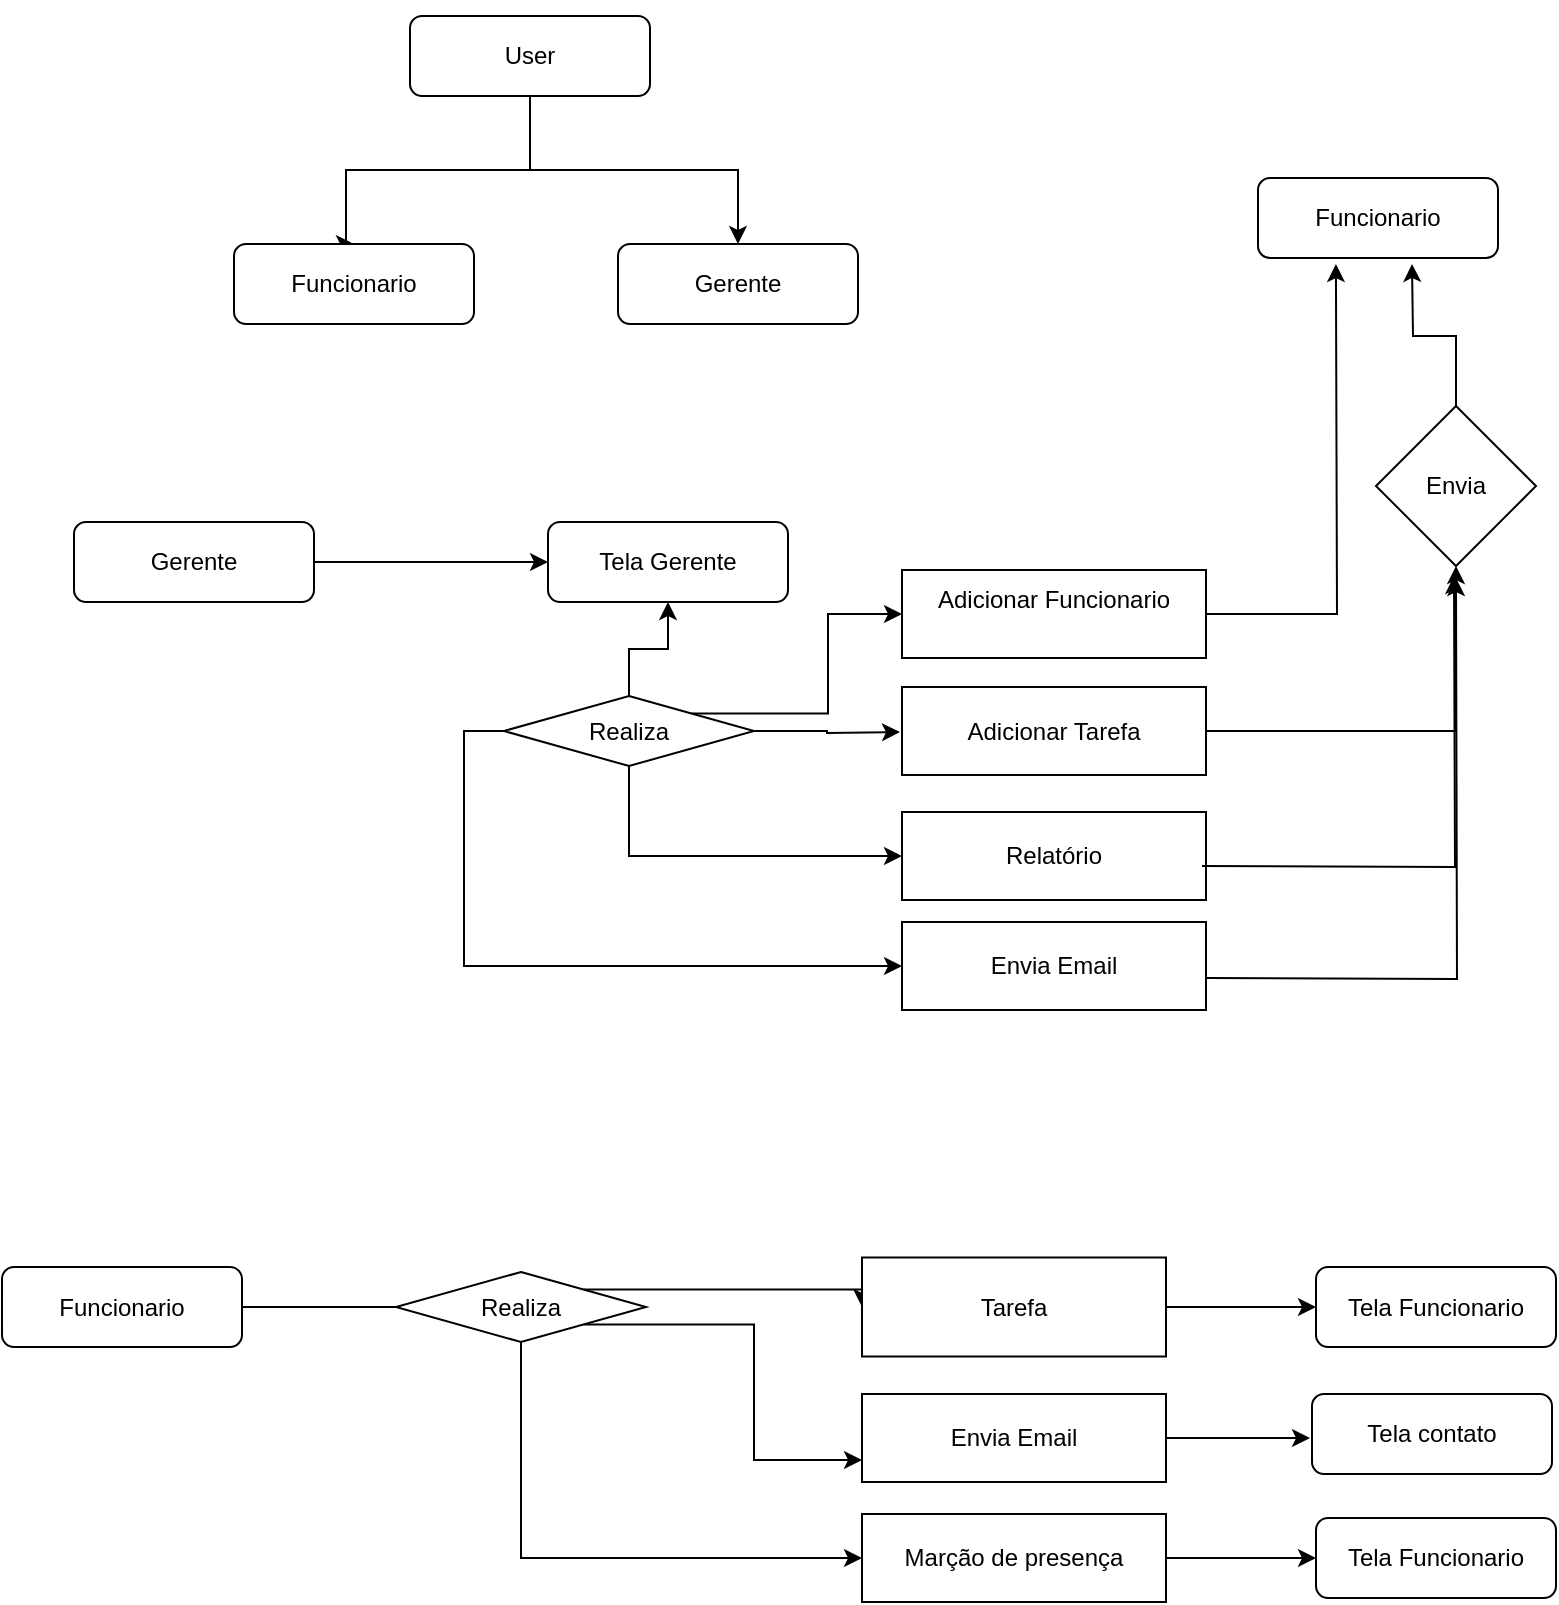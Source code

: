 <mxfile version="16.6.1" type="google"><diagram id="ErrpJeHfQkmDhHpxfYhH" name="Page-1"><mxGraphModel dx="868" dy="481" grid="0" gridSize="10" guides="1" tooltips="1" connect="1" arrows="1" fold="1" page="1" pageScale="1" pageWidth="827" pageHeight="1169" math="0" shadow="0"><root><mxCell id="0"/><mxCell id="1" parent="0"/><mxCell id="UcmxVLZ4Cjae23IytXhx-5" style="edgeStyle=orthogonalEdgeStyle;rounded=0;orthogonalLoop=1;jettySize=auto;html=1;entryX=0.5;entryY=0;entryDx=0;entryDy=0;" parent="1" source="UcmxVLZ4Cjae23IytXhx-2" target="UcmxVLZ4Cjae23IytXhx-4" edge="1"><mxGeometry relative="1" as="geometry"><Array as="points"><mxPoint x="282" y="133"/><mxPoint x="190" y="133"/></Array></mxGeometry></mxCell><mxCell id="UcmxVLZ4Cjae23IytXhx-6" style="edgeStyle=orthogonalEdgeStyle;rounded=0;orthogonalLoop=1;jettySize=auto;html=1;" parent="1" source="UcmxVLZ4Cjae23IytXhx-2" target="UcmxVLZ4Cjae23IytXhx-3" edge="1"><mxGeometry relative="1" as="geometry"/></mxCell><mxCell id="UcmxVLZ4Cjae23IytXhx-2" value="User" style="rounded=1;whiteSpace=wrap;html=1;" parent="1" vertex="1"><mxGeometry x="222" y="56" width="120" height="40" as="geometry"/></mxCell><mxCell id="UcmxVLZ4Cjae23IytXhx-3" value="Gerente" style="rounded=1;whiteSpace=wrap;html=1;" parent="1" vertex="1"><mxGeometry x="326" y="170" width="120" height="40" as="geometry"/></mxCell><mxCell id="UcmxVLZ4Cjae23IytXhx-4" value="Funcionario" style="rounded=1;whiteSpace=wrap;html=1;" parent="1" vertex="1"><mxGeometry x="134" y="170" width="120" height="40" as="geometry"/></mxCell><mxCell id="UcmxVLZ4Cjae23IytXhx-11" style="edgeStyle=orthogonalEdgeStyle;rounded=0;orthogonalLoop=1;jettySize=auto;html=1;exitX=1;exitY=0.5;exitDx=0;exitDy=0;entryX=0;entryY=0.5;entryDx=0;entryDy=0;" parent="1" source="UcmxVLZ4Cjae23IytXhx-9" target="UcmxVLZ4Cjae23IytXhx-10" edge="1"><mxGeometry relative="1" as="geometry"/></mxCell><mxCell id="UcmxVLZ4Cjae23IytXhx-9" value="Gerente" style="rounded=1;whiteSpace=wrap;html=1;" parent="1" vertex="1"><mxGeometry x="54" y="309" width="120" height="40" as="geometry"/></mxCell><mxCell id="UcmxVLZ4Cjae23IytXhx-10" value="Tela Gerente" style="rounded=1;whiteSpace=wrap;html=1;" parent="1" vertex="1"><mxGeometry x="291" y="309" width="120" height="40" as="geometry"/></mxCell><mxCell id="XFaj2lj546yeYZaNeXA7-19" value="" style="edgeStyle=orthogonalEdgeStyle;rounded=0;orthogonalLoop=1;jettySize=auto;html=1;entryX=0.183;entryY=1;entryDx=0;entryDy=0;entryPerimeter=0;" parent="1" source="UcmxVLZ4Cjae23IytXhx-13" edge="1"><mxGeometry relative="1" as="geometry"><mxPoint x="684.96" y="180" as="targetPoint"/></mxGeometry></mxCell><mxCell id="UcmxVLZ4Cjae23IytXhx-13" value="&#10;Adicionar Funcionario&#10;&#10;" style="rounded=0;whiteSpace=wrap;html=1;" parent="1" vertex="1"><mxGeometry x="468" y="333" width="152" height="44" as="geometry"/></mxCell><mxCell id="UcmxVLZ4Cjae23IytXhx-24" style="edgeStyle=orthogonalEdgeStyle;rounded=0;orthogonalLoop=1;jettySize=auto;html=1;exitX=1;exitY=0.5;exitDx=0;exitDy=0;entryX=0.5;entryY=1;entryDx=0;entryDy=0;" parent="1" source="UcmxVLZ4Cjae23IytXhx-15" target="XFaj2lj546yeYZaNeXA7-18" edge="1"><mxGeometry relative="1" as="geometry"><mxPoint x="693" y="414" as="targetPoint"/></mxGeometry></mxCell><mxCell id="UcmxVLZ4Cjae23IytXhx-15" value="Adicionar Tarefa" style="rounded=0;whiteSpace=wrap;html=1;" parent="1" vertex="1"><mxGeometry x="468" y="391.5" width="152" height="44" as="geometry"/></mxCell><mxCell id="XFaj2lj546yeYZaNeXA7-11" value="" style="edgeStyle=orthogonalEdgeStyle;rounded=0;orthogonalLoop=1;jettySize=auto;html=1;" parent="1" source="XFaj2lj546yeYZaNeXA7-10" target="UcmxVLZ4Cjae23IytXhx-10" edge="1"><mxGeometry relative="1" as="geometry"/></mxCell><mxCell id="UcmxVLZ4Cjae23IytXhx-20" style="edgeStyle=orthogonalEdgeStyle;rounded=0;orthogonalLoop=1;jettySize=auto;html=1;exitX=0.5;exitY=1;exitDx=0;exitDy=0;entryX=0;entryY=0.5;entryDx=0;entryDy=0;" parent="1" source="XFaj2lj546yeYZaNeXA7-10" target="UcmxVLZ4Cjae23IytXhx-18" edge="1"><mxGeometry relative="1" as="geometry"/></mxCell><mxCell id="UcmxVLZ4Cjae23IytXhx-21" style="edgeStyle=orthogonalEdgeStyle;rounded=0;orthogonalLoop=1;jettySize=auto;html=1;exitX=1;exitY=0.5;exitDx=0;exitDy=0;" parent="1" source="XFaj2lj546yeYZaNeXA7-10" edge="1"><mxGeometry relative="1" as="geometry"><mxPoint x="467" y="414" as="targetPoint"/></mxGeometry></mxCell><mxCell id="UcmxVLZ4Cjae23IytXhx-22" style="edgeStyle=orthogonalEdgeStyle;rounded=0;orthogonalLoop=1;jettySize=auto;html=1;exitX=0;exitY=0.5;exitDx=0;exitDy=0;entryX=0;entryY=0.5;entryDx=0;entryDy=0;" parent="1" source="XFaj2lj546yeYZaNeXA7-10" target="UcmxVLZ4Cjae23IytXhx-19" edge="1"><mxGeometry relative="1" as="geometry"/></mxCell><mxCell id="UcmxVLZ4Cjae23IytXhx-23" style="edgeStyle=orthogonalEdgeStyle;rounded=0;orthogonalLoop=1;jettySize=auto;html=1;exitX=1;exitY=0;exitDx=0;exitDy=0;entryX=0;entryY=0.5;entryDx=0;entryDy=0;" parent="1" source="XFaj2lj546yeYZaNeXA7-10" target="UcmxVLZ4Cjae23IytXhx-13" edge="1"><mxGeometry relative="1" as="geometry"/></mxCell><mxCell id="XFaj2lj546yeYZaNeXA7-10" value="Realiza " style="rhombus;whiteSpace=wrap;html=1;" parent="1" vertex="1"><mxGeometry x="269" y="396" width="125" height="35" as="geometry"/></mxCell><mxCell id="UcmxVLZ4Cjae23IytXhx-18" value="Relatório " style="rounded=0;whiteSpace=wrap;html=1;" parent="1" vertex="1"><mxGeometry x="468" y="454" width="152" height="44" as="geometry"/></mxCell><mxCell id="UcmxVLZ4Cjae23IytXhx-19" value="Envia Email" style="rounded=0;whiteSpace=wrap;html=1;" parent="1" vertex="1"><mxGeometry x="468" y="509" width="152" height="44" as="geometry"/></mxCell><mxCell id="XFaj2lj546yeYZaNeXA7-21" value="" style="edgeStyle=orthogonalEdgeStyle;rounded=0;orthogonalLoop=1;jettySize=auto;html=1;" parent="1" source="XFaj2lj546yeYZaNeXA7-18" edge="1"><mxGeometry relative="1" as="geometry"><mxPoint x="723.0" y="180" as="targetPoint"/></mxGeometry></mxCell><mxCell id="XFaj2lj546yeYZaNeXA7-18" value="Envia" style="rhombus;whiteSpace=wrap;html=1;rounded=0;" parent="1" vertex="1"><mxGeometry x="705" y="251" width="80" height="80" as="geometry"/></mxCell><mxCell id="XFaj2lj546yeYZaNeXA7-22" value="" style="edgeStyle=orthogonalEdgeStyle;rounded=0;orthogonalLoop=1;jettySize=auto;html=1;" parent="1" edge="1"><mxGeometry relative="1" as="geometry"><mxPoint x="618" y="481" as="sourcePoint"/><mxPoint x="744" y="336" as="targetPoint"/></mxGeometry></mxCell><mxCell id="XFaj2lj546yeYZaNeXA7-24" value="" style="edgeStyle=orthogonalEdgeStyle;rounded=0;orthogonalLoop=1;jettySize=auto;html=1;" parent="1" edge="1"><mxGeometry relative="1" as="geometry"><mxPoint x="620" y="537" as="sourcePoint"/><mxPoint x="745" y="337" as="targetPoint"/></mxGeometry></mxCell><mxCell id="XFaj2lj546yeYZaNeXA7-28" value="" style="edgeStyle=orthogonalEdgeStyle;rounded=0;orthogonalLoop=1;jettySize=auto;html=1;" parent="1" source="XFaj2lj546yeYZaNeXA7-25" edge="1"><mxGeometry relative="1" as="geometry"><mxPoint x="267" y="701.5" as="targetPoint"/></mxGeometry></mxCell><mxCell id="XFaj2lj546yeYZaNeXA7-25" value="Funcionario" style="rounded=1;whiteSpace=wrap;html=1;" parent="1" vertex="1"><mxGeometry x="18" y="681.5" width="120" height="40" as="geometry"/></mxCell><mxCell id="rjQ_nTzazs2k9YxpPerJ-1" style="edgeStyle=orthogonalEdgeStyle;rounded=0;orthogonalLoop=1;jettySize=auto;html=1;exitX=1;exitY=0;exitDx=0;exitDy=0;entryX=0;entryY=0.5;entryDx=0;entryDy=0;" edge="1" parent="1" source="UcmxVLZ4Cjae23IytXhx-27" target="UcmxVLZ4Cjae23IytXhx-29"><mxGeometry relative="1" as="geometry"><Array as="points"><mxPoint x="448" y="693"/></Array></mxGeometry></mxCell><mxCell id="rjQ_nTzazs2k9YxpPerJ-2" style="edgeStyle=orthogonalEdgeStyle;rounded=0;orthogonalLoop=1;jettySize=auto;html=1;exitX=1;exitY=1;exitDx=0;exitDy=0;entryX=0;entryY=0.75;entryDx=0;entryDy=0;" edge="1" parent="1" source="UcmxVLZ4Cjae23IytXhx-27" target="UcmxVLZ4Cjae23IytXhx-32"><mxGeometry relative="1" as="geometry"/></mxCell><mxCell id="rjQ_nTzazs2k9YxpPerJ-3" style="edgeStyle=orthogonalEdgeStyle;rounded=0;orthogonalLoop=1;jettySize=auto;html=1;exitX=0.5;exitY=1;exitDx=0;exitDy=0;entryX=0;entryY=0.5;entryDx=0;entryDy=0;" edge="1" parent="1" source="UcmxVLZ4Cjae23IytXhx-27" target="UcmxVLZ4Cjae23IytXhx-33"><mxGeometry relative="1" as="geometry"/></mxCell><mxCell id="UcmxVLZ4Cjae23IytXhx-27" value="Realiza " style="rhombus;whiteSpace=wrap;html=1;" parent="1" vertex="1"><mxGeometry x="215" y="684" width="125" height="35" as="geometry"/></mxCell><mxCell id="UcmxVLZ4Cjae23IytXhx-38" style="edgeStyle=orthogonalEdgeStyle;rounded=0;orthogonalLoop=1;jettySize=auto;html=1;exitX=1;exitY=0.5;exitDx=0;exitDy=0;entryX=0;entryY=0.5;entryDx=0;entryDy=0;" parent="1" source="UcmxVLZ4Cjae23IytXhx-29" target="UcmxVLZ4Cjae23IytXhx-37" edge="1"><mxGeometry relative="1" as="geometry"/></mxCell><mxCell id="UcmxVLZ4Cjae23IytXhx-29" value="Tarefa" style="rounded=0;whiteSpace=wrap;html=1;" parent="1" vertex="1"><mxGeometry x="448" y="676.75" width="152" height="49.5" as="geometry"/></mxCell><mxCell id="UcmxVLZ4Cjae23IytXhx-31" style="edgeStyle=orthogonalEdgeStyle;rounded=0;orthogonalLoop=1;jettySize=auto;html=1;exitX=0.5;exitY=1;exitDx=0;exitDy=0;" parent="1" edge="1"><mxGeometry relative="1" as="geometry"><mxPoint x="558" y="55.5" as="sourcePoint"/><mxPoint x="558" y="55.5" as="targetPoint"/></mxGeometry></mxCell><mxCell id="UcmxVLZ4Cjae23IytXhx-41" style="edgeStyle=orthogonalEdgeStyle;rounded=0;orthogonalLoop=1;jettySize=auto;html=1;exitX=1;exitY=0.5;exitDx=0;exitDy=0;" parent="1" source="UcmxVLZ4Cjae23IytXhx-32" edge="1"><mxGeometry relative="1" as="geometry"><mxPoint x="672" y="767" as="targetPoint"/></mxGeometry></mxCell><mxCell id="UcmxVLZ4Cjae23IytXhx-32" value="Envia Email" style="rounded=0;whiteSpace=wrap;html=1;" parent="1" vertex="1"><mxGeometry x="448" y="745" width="152" height="44" as="geometry"/></mxCell><mxCell id="UcmxVLZ4Cjae23IytXhx-42" style="edgeStyle=orthogonalEdgeStyle;rounded=0;orthogonalLoop=1;jettySize=auto;html=1;exitX=1;exitY=0.5;exitDx=0;exitDy=0;entryX=0;entryY=0.5;entryDx=0;entryDy=0;" parent="1" source="UcmxVLZ4Cjae23IytXhx-33" target="UcmxVLZ4Cjae23IytXhx-40" edge="1"><mxGeometry relative="1" as="geometry"/></mxCell><mxCell id="UcmxVLZ4Cjae23IytXhx-33" value="Marção de presença" style="rounded=0;whiteSpace=wrap;html=1;" parent="1" vertex="1"><mxGeometry x="448" y="805" width="152" height="44" as="geometry"/></mxCell><mxCell id="UcmxVLZ4Cjae23IytXhx-37" value="Tela Funcionario" style="rounded=1;whiteSpace=wrap;html=1;" parent="1" vertex="1"><mxGeometry x="675" y="681.5" width="120" height="40" as="geometry"/></mxCell><mxCell id="UcmxVLZ4Cjae23IytXhx-39" value="Tela contato" style="rounded=1;whiteSpace=wrap;html=1;" parent="1" vertex="1"><mxGeometry x="673" y="745" width="120" height="40" as="geometry"/></mxCell><mxCell id="UcmxVLZ4Cjae23IytXhx-40" value="Tela Funcionario" style="rounded=1;whiteSpace=wrap;html=1;" parent="1" vertex="1"><mxGeometry x="675" y="807" width="120" height="40" as="geometry"/></mxCell><mxCell id="Ch052Uz8RED9oWdFwqyw-1" value="Funcionario" style="rounded=1;whiteSpace=wrap;html=1;" parent="1" vertex="1"><mxGeometry x="646" y="137" width="120" height="40" as="geometry"/></mxCell></root></mxGraphModel></diagram></mxfile>